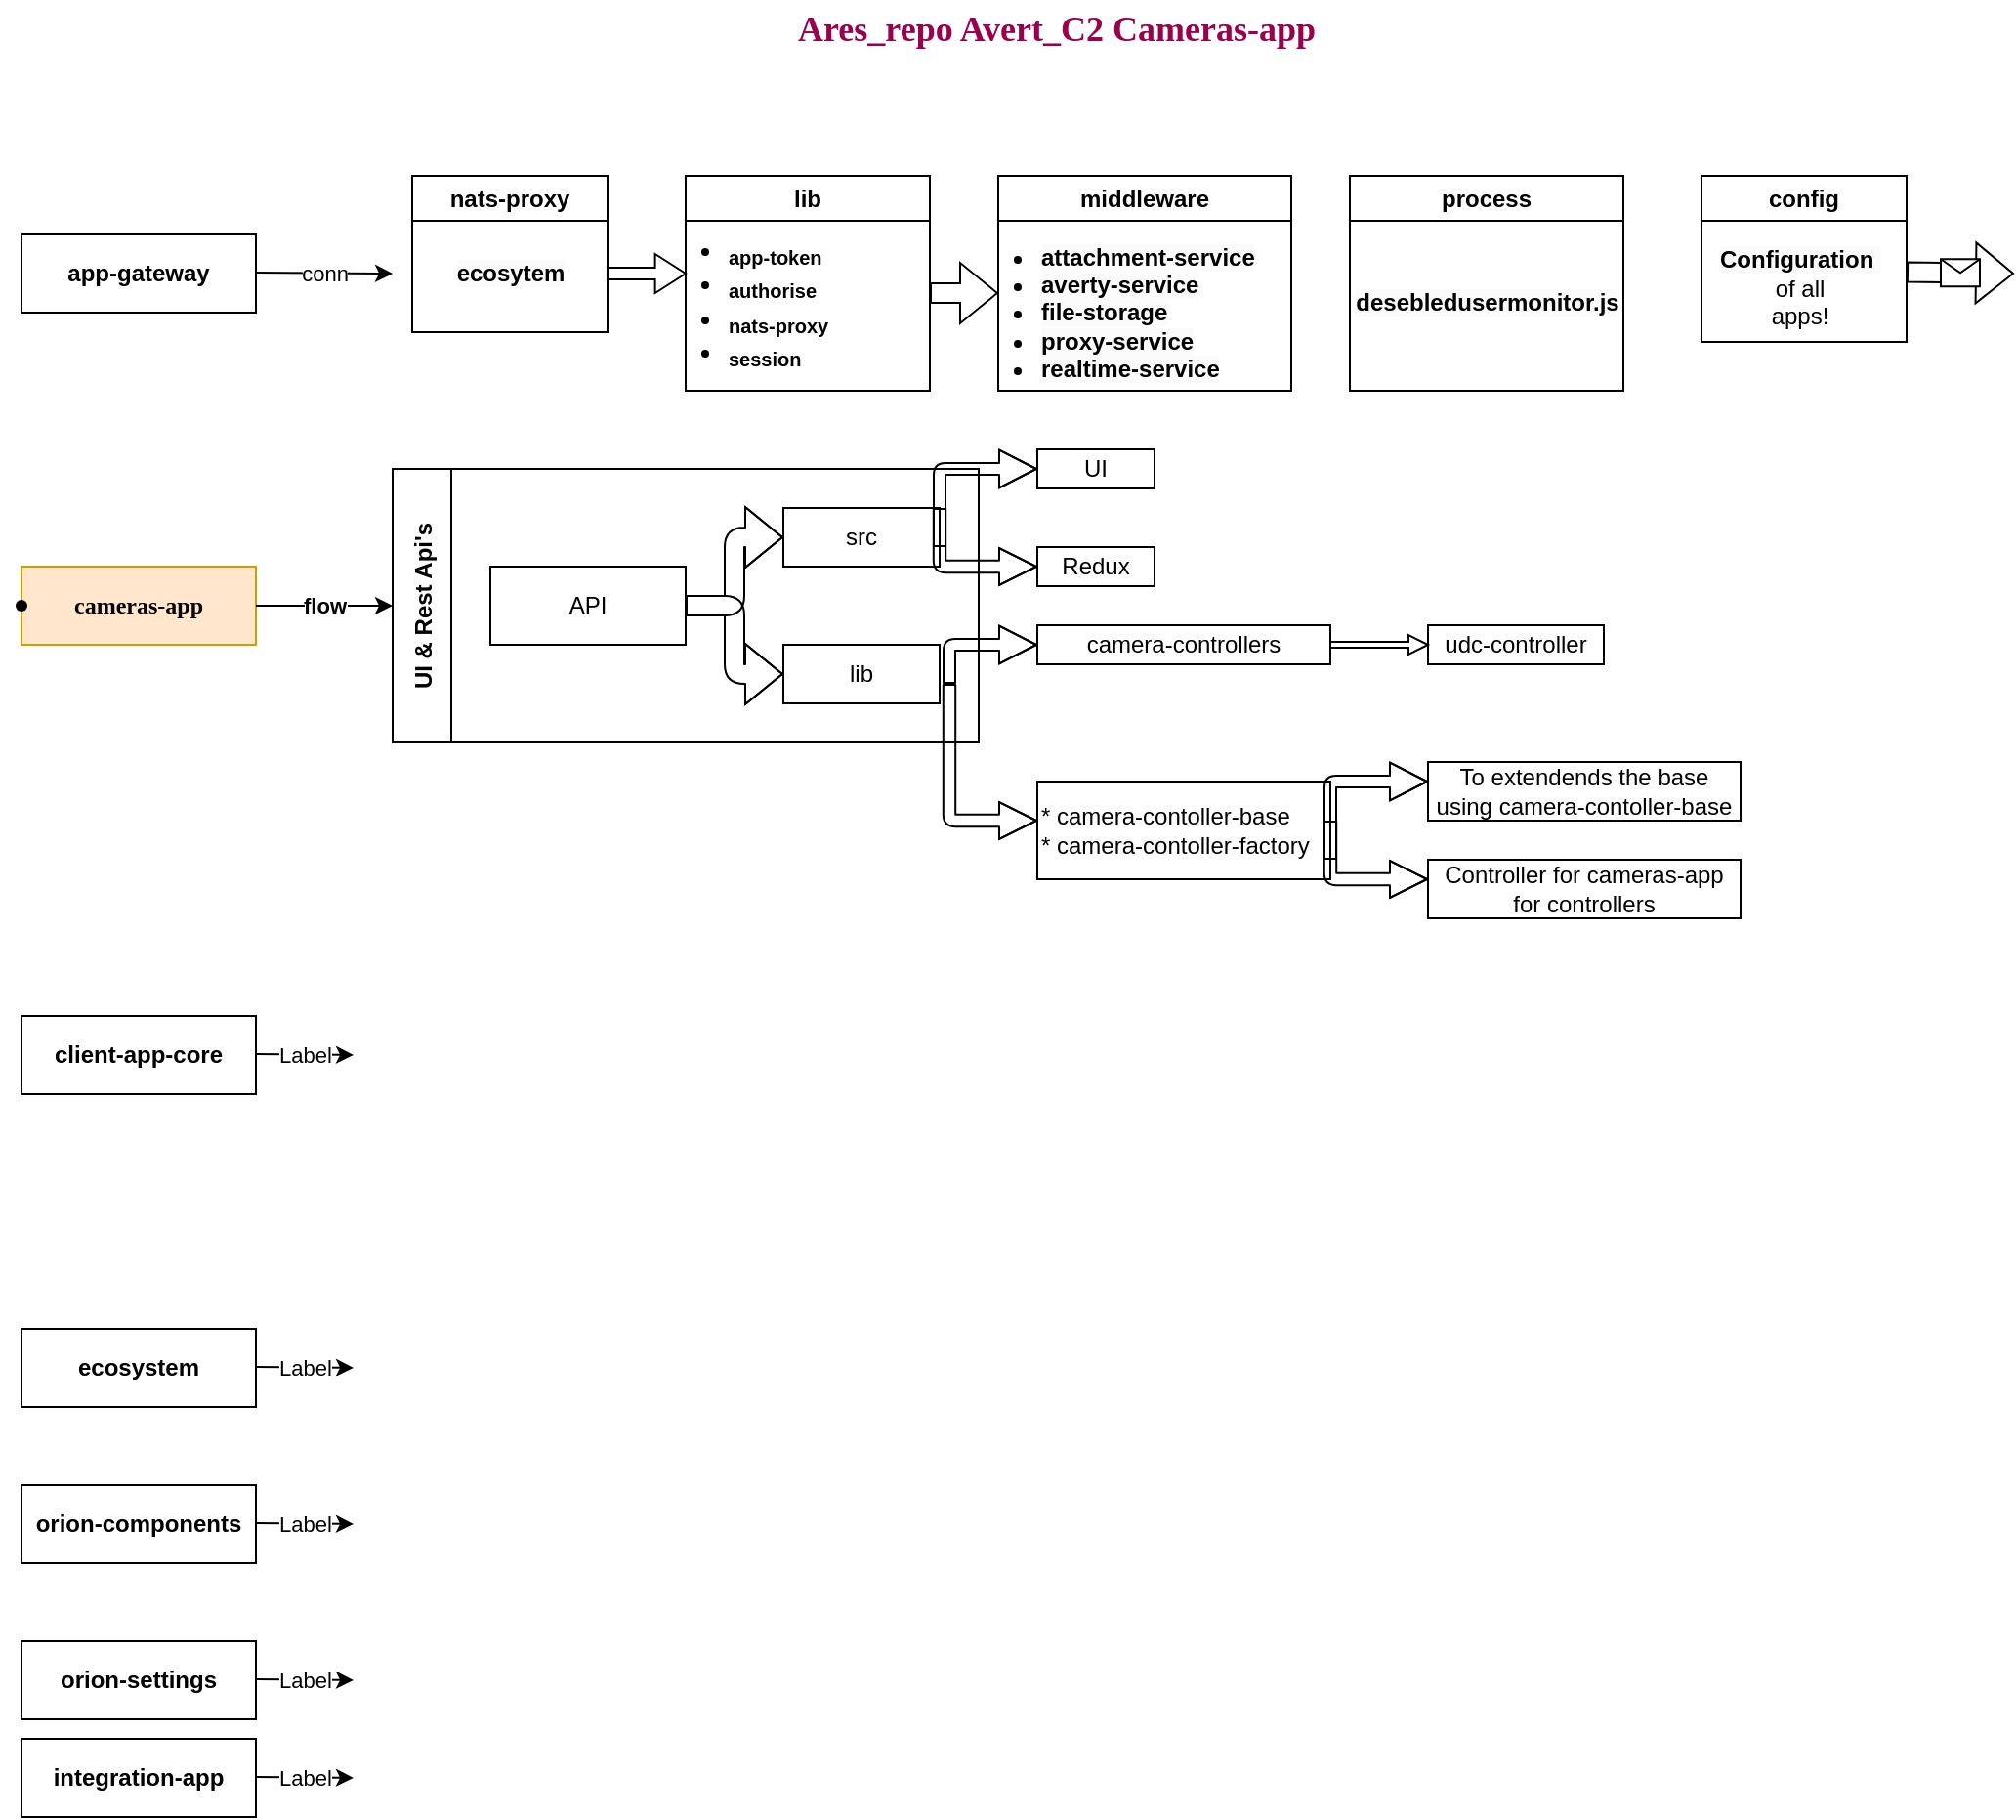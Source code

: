 <mxfile version="22.0.2" type="github">
  <diagram name="Page-1" id="0H7_KJZd_NnK1SKoSxk5">
    <mxGraphModel dx="1120" dy="878" grid="1" gridSize="10" guides="1" tooltips="1" connect="1" arrows="1" fold="1" page="0" pageScale="1" pageWidth="850" pageHeight="1100" background="none" math="0" shadow="0">
      <root>
        <mxCell id="0" />
        <mxCell id="1" parent="0" />
        <mxCell id="LveDnnUJ1QTB94thMxJI-2" value="&lt;font face=&quot;Lucida Console&quot; color=&quot;#99004d&quot; style=&quot;font-size: 18px;&quot;&gt;&lt;b style=&quot;&quot;&gt;Ares_repo Avert_C2 Cameras-app&lt;/b&gt;&lt;/font&gt;" style="text;html=1;strokeColor=none;fillColor=none;align=center;verticalAlign=middle;whiteSpace=wrap;rounded=0;" parent="1" vertex="1">
          <mxGeometry x="380" y="-40" width="380" height="30" as="geometry" />
        </mxCell>
        <mxCell id="LveDnnUJ1QTB94thMxJI-16" value="&lt;b&gt;app-gateway&lt;/b&gt;" style="rounded=0;whiteSpace=wrap;html=1;" parent="1" vertex="1">
          <mxGeometry x="40" y="80" width="120" height="40" as="geometry" />
        </mxCell>
        <mxCell id="LveDnnUJ1QTB94thMxJI-19" value="con" style="endArrow=classic;html=1;rounded=0;entryX=0;entryY=0.5;entryDx=0;entryDy=0;" parent="1" edge="1">
          <mxGeometry relative="1" as="geometry">
            <mxPoint x="160" y="99.44" as="sourcePoint" />
            <mxPoint x="230" y="100.0" as="targetPoint" />
          </mxGeometry>
        </mxCell>
        <mxCell id="LveDnnUJ1QTB94thMxJI-20" value="conn" style="edgeLabel;resizable=0;html=1;align=center;verticalAlign=middle;" parent="LveDnnUJ1QTB94thMxJI-19" connectable="0" vertex="1">
          <mxGeometry relative="1" as="geometry" />
        </mxCell>
        <mxCell id="LveDnnUJ1QTB94thMxJI-21" value="&lt;b&gt;client-app-core&lt;/b&gt;" style="rounded=0;whiteSpace=wrap;html=1;" parent="1" vertex="1">
          <mxGeometry x="40" y="480" width="120" height="40" as="geometry" />
        </mxCell>
        <mxCell id="LveDnnUJ1QTB94thMxJI-22" value="" style="endArrow=classic;html=1;rounded=0;" parent="1" edge="1">
          <mxGeometry relative="1" as="geometry">
            <mxPoint x="160" y="499.44" as="sourcePoint" />
            <mxPoint x="210" y="500" as="targetPoint" />
          </mxGeometry>
        </mxCell>
        <mxCell id="LveDnnUJ1QTB94thMxJI-23" value="Label" style="edgeLabel;resizable=0;html=1;align=center;verticalAlign=middle;" parent="LveDnnUJ1QTB94thMxJI-22" connectable="0" vertex="1">
          <mxGeometry relative="1" as="geometry" />
        </mxCell>
        <mxCell id="LveDnnUJ1QTB94thMxJI-24" value="&lt;b&gt;ecosystem&lt;/b&gt;" style="rounded=0;whiteSpace=wrap;html=1;" parent="1" vertex="1">
          <mxGeometry x="40" y="640" width="120" height="40" as="geometry" />
        </mxCell>
        <mxCell id="LveDnnUJ1QTB94thMxJI-25" value="" style="endArrow=classic;html=1;rounded=0;" parent="1" edge="1">
          <mxGeometry relative="1" as="geometry">
            <mxPoint x="160" y="659.44" as="sourcePoint" />
            <mxPoint x="210" y="660" as="targetPoint" />
          </mxGeometry>
        </mxCell>
        <mxCell id="LveDnnUJ1QTB94thMxJI-26" value="Label" style="edgeLabel;resizable=0;html=1;align=center;verticalAlign=middle;" parent="LveDnnUJ1QTB94thMxJI-25" connectable="0" vertex="1">
          <mxGeometry relative="1" as="geometry" />
        </mxCell>
        <mxCell id="LveDnnUJ1QTB94thMxJI-27" value="&lt;b&gt;&lt;font face=&quot;Lucida Console&quot;&gt;cameras-app&lt;/font&gt;&lt;/b&gt;" style="rounded=0;whiteSpace=wrap;html=1;fillColor=#ffe6cc;strokeColor=#d79b00;" parent="1" vertex="1">
          <mxGeometry x="40" y="250" width="120" height="40" as="geometry" />
        </mxCell>
        <mxCell id="LveDnnUJ1QTB94thMxJI-30" value="&lt;b&gt;orion-components&lt;/b&gt;" style="rounded=0;whiteSpace=wrap;html=1;" parent="1" vertex="1">
          <mxGeometry x="40" y="720" width="120" height="40" as="geometry" />
        </mxCell>
        <mxCell id="LveDnnUJ1QTB94thMxJI-31" value="" style="endArrow=classic;html=1;rounded=0;" parent="1" edge="1">
          <mxGeometry relative="1" as="geometry">
            <mxPoint x="160" y="739.44" as="sourcePoint" />
            <mxPoint x="210" y="740" as="targetPoint" />
          </mxGeometry>
        </mxCell>
        <mxCell id="LveDnnUJ1QTB94thMxJI-32" value="Label" style="edgeLabel;resizable=0;html=1;align=center;verticalAlign=middle;" parent="LveDnnUJ1QTB94thMxJI-31" connectable="0" vertex="1">
          <mxGeometry relative="1" as="geometry" />
        </mxCell>
        <mxCell id="LveDnnUJ1QTB94thMxJI-33" value="" style="endArrow=classic;html=1;rounded=0;exitX=1;exitY=0.5;exitDx=0;exitDy=0;" parent="1" source="LveDnnUJ1QTB94thMxJI-27" edge="1">
          <mxGeometry relative="1" as="geometry">
            <mxPoint x="170" y="199.44" as="sourcePoint" />
            <mxPoint x="230" y="270" as="targetPoint" />
          </mxGeometry>
        </mxCell>
        <mxCell id="LveDnnUJ1QTB94thMxJI-34" value="&lt;b&gt;flow&lt;/b&gt;" style="edgeLabel;resizable=0;html=1;align=center;verticalAlign=middle;" parent="LveDnnUJ1QTB94thMxJI-33" connectable="0" vertex="1">
          <mxGeometry relative="1" as="geometry" />
        </mxCell>
        <mxCell id="LveDnnUJ1QTB94thMxJI-37" value="&lt;b&gt;orion-settings&lt;/b&gt;" style="rounded=0;whiteSpace=wrap;html=1;" parent="1" vertex="1">
          <mxGeometry x="40" y="800" width="120" height="40" as="geometry" />
        </mxCell>
        <mxCell id="LveDnnUJ1QTB94thMxJI-38" value="" style="endArrow=classic;html=1;rounded=0;" parent="1" edge="1">
          <mxGeometry relative="1" as="geometry">
            <mxPoint x="160" y="819.44" as="sourcePoint" />
            <mxPoint x="210" y="820" as="targetPoint" />
          </mxGeometry>
        </mxCell>
        <mxCell id="LveDnnUJ1QTB94thMxJI-39" value="Label" style="edgeLabel;resizable=0;html=1;align=center;verticalAlign=middle;" parent="LveDnnUJ1QTB94thMxJI-38" connectable="0" vertex="1">
          <mxGeometry relative="1" as="geometry" />
        </mxCell>
        <mxCell id="LveDnnUJ1QTB94thMxJI-40" value="&lt;b&gt;integration-app&lt;/b&gt;" style="rounded=0;whiteSpace=wrap;html=1;" parent="1" vertex="1">
          <mxGeometry x="40" y="850" width="120" height="40" as="geometry" />
        </mxCell>
        <mxCell id="LveDnnUJ1QTB94thMxJI-41" value="" style="endArrow=classic;html=1;rounded=0;" parent="1" edge="1">
          <mxGeometry relative="1" as="geometry">
            <mxPoint x="160" y="869.44" as="sourcePoint" />
            <mxPoint x="210" y="870" as="targetPoint" />
          </mxGeometry>
        </mxCell>
        <mxCell id="LveDnnUJ1QTB94thMxJI-42" value="Label" style="edgeLabel;resizable=0;html=1;align=center;verticalAlign=middle;" parent="LveDnnUJ1QTB94thMxJI-41" connectable="0" vertex="1">
          <mxGeometry relative="1" as="geometry" />
        </mxCell>
        <mxCell id="LveDnnUJ1QTB94thMxJI-44" value="" style="shape=singleArrow;whiteSpace=wrap;html=1;arrowWidth=0.3;arrowSize=0.392;" parent="1" vertex="1">
          <mxGeometry x="340" y="90" width="40" height="20" as="geometry" />
        </mxCell>
        <mxCell id="LveDnnUJ1QTB94thMxJI-46" value="nats-proxy" style="swimlane;whiteSpace=wrap;html=1;" parent="1" vertex="1">
          <mxGeometry x="240" y="50" width="100" height="80" as="geometry" />
        </mxCell>
        <mxCell id="LveDnnUJ1QTB94thMxJI-48" value="&lt;span style=&quot;color: rgb(0, 0, 0); font-family: Helvetica; font-size: 12px; font-style: normal; font-variant-ligatures: normal; font-variant-caps: normal; letter-spacing: normal; orphans: 2; text-align: center; text-indent: 0px; text-transform: none; widows: 2; word-spacing: 0px; -webkit-text-stroke-width: 0px; background-color: rgb(251, 251, 251); text-decoration-thickness: initial; text-decoration-style: initial; text-decoration-color: initial; float: none; display: inline !important;&quot;&gt;&lt;b&gt;ecosytem&lt;/b&gt;&lt;/span&gt;" style="text;html=1;align=center;verticalAlign=middle;resizable=0;points=[];autosize=1;strokeColor=none;fillColor=none;" parent="LveDnnUJ1QTB94thMxJI-46" vertex="1">
          <mxGeometry x="10" y="35" width="80" height="30" as="geometry" />
        </mxCell>
        <mxCell id="LveDnnUJ1QTB94thMxJI-49" value="lib" style="swimlane;whiteSpace=wrap;html=1;" parent="1" vertex="1">
          <mxGeometry x="380" y="50" width="125" height="110" as="geometry" />
        </mxCell>
        <mxCell id="LveDnnUJ1QTB94thMxJI-50" value="&lt;ul&gt;&lt;li&gt;&lt;b&gt;&lt;sub&gt;app-token&lt;/sub&gt;&lt;/b&gt;&lt;/li&gt;&lt;li&gt;&lt;b&gt;&lt;sub&gt;authorise&lt;/sub&gt;&lt;/b&gt;&lt;/li&gt;&lt;li&gt;&lt;b&gt;&lt;sub&gt;nats-proxy&lt;/sub&gt;&lt;/b&gt;&lt;/li&gt;&lt;li&gt;&lt;b&gt;&lt;sub&gt;session&lt;/sub&gt;&lt;/b&gt;&lt;/li&gt;&lt;/ul&gt;" style="text;html=1;align=left;verticalAlign=middle;resizable=0;points=[];autosize=1;strokeColor=none;fillColor=none;" parent="LveDnnUJ1QTB94thMxJI-49" vertex="1">
          <mxGeometry x="-20" y="10" width="110" height="110" as="geometry" />
        </mxCell>
        <mxCell id="LveDnnUJ1QTB94thMxJI-52" value="middleware" style="swimlane;whiteSpace=wrap;html=1;" parent="1" vertex="1">
          <mxGeometry x="540" y="50" width="150" height="110" as="geometry">
            <mxRectangle x="540" y="50" width="110" height="30" as="alternateBounds" />
          </mxGeometry>
        </mxCell>
        <mxCell id="LveDnnUJ1QTB94thMxJI-53" value="&lt;ul&gt;&lt;li&gt;&lt;span style=&quot;color: rgb(0, 0, 0); font-family: Helvetica; font-size: 12px; font-style: normal; font-variant-ligatures: normal; font-variant-caps: normal; letter-spacing: normal; orphans: 2; text-indent: 0px; text-transform: none; widows: 2; word-spacing: 0px; -webkit-text-stroke-width: 0px; background-color: rgb(251, 251, 251); text-decoration-thickness: initial; text-decoration-style: initial; text-decoration-color: initial; float: none; display: inline !important;&quot;&gt;&lt;b&gt;attachment-service&lt;/b&gt;&lt;/span&gt;&lt;/li&gt;&lt;li&gt;&lt;span style=&quot;color: rgb(0, 0, 0); font-family: Helvetica; font-size: 12px; font-style: normal; font-variant-ligatures: normal; font-variant-caps: normal; letter-spacing: normal; orphans: 2; text-indent: 0px; text-transform: none; widows: 2; word-spacing: 0px; -webkit-text-stroke-width: 0px; background-color: rgb(251, 251, 251); text-decoration-thickness: initial; text-decoration-style: initial; text-decoration-color: initial; float: none; display: inline !important;&quot;&gt;&lt;b&gt;averty-service&lt;/b&gt;&lt;/span&gt;&lt;/li&gt;&lt;li&gt;&lt;span style=&quot;color: rgb(0, 0, 0); font-family: Helvetica; font-size: 12px; font-style: normal; font-variant-ligatures: normal; font-variant-caps: normal; letter-spacing: normal; orphans: 2; text-indent: 0px; text-transform: none; widows: 2; word-spacing: 0px; -webkit-text-stroke-width: 0px; background-color: rgb(251, 251, 251); text-decoration-thickness: initial; text-decoration-style: initial; text-decoration-color: initial; float: none; display: inline !important;&quot;&gt;&lt;b&gt;file-storage&lt;/b&gt;&lt;/span&gt;&lt;/li&gt;&lt;li&gt;&lt;span style=&quot;color: rgb(0, 0, 0); font-family: Helvetica; font-size: 12px; font-style: normal; font-variant-ligatures: normal; font-variant-caps: normal; letter-spacing: normal; orphans: 2; text-indent: 0px; text-transform: none; widows: 2; word-spacing: 0px; -webkit-text-stroke-width: 0px; background-color: rgb(251, 251, 251); text-decoration-thickness: initial; text-decoration-style: initial; text-decoration-color: initial; float: none; display: inline !important;&quot;&gt;&lt;b&gt;proxy-service&lt;/b&gt;&lt;/span&gt;&lt;/li&gt;&lt;li&gt;&lt;span style=&quot;color: rgb(0, 0, 0); font-family: Helvetica; font-size: 12px; font-style: normal; font-variant-ligatures: normal; font-variant-caps: normal; letter-spacing: normal; orphans: 2; text-indent: 0px; text-transform: none; widows: 2; word-spacing: 0px; -webkit-text-stroke-width: 0px; background-color: rgb(251, 251, 251); text-decoration-thickness: initial; text-decoration-style: initial; text-decoration-color: initial; float: none; display: inline !important;&quot;&gt;&lt;b&gt;realtime-service&lt;/b&gt;&lt;/span&gt;&lt;/li&gt;&lt;/ul&gt;" style="text;html=1;align=left;verticalAlign=middle;resizable=0;points=[];autosize=1;strokeColor=none;fillColor=none;" parent="LveDnnUJ1QTB94thMxJI-52" vertex="1">
          <mxGeometry x="-20" y="15" width="170" height="110" as="geometry" />
        </mxCell>
        <mxCell id="LveDnnUJ1QTB94thMxJI-58" value="" style="endArrow=classic;html=1;rounded=0;shape=flexArrow;" parent="LveDnnUJ1QTB94thMxJI-52" edge="1">
          <mxGeometry relative="1" as="geometry">
            <mxPoint x="-35" y="60" as="sourcePoint" />
            <mxPoint y="60" as="targetPoint" />
          </mxGeometry>
        </mxCell>
        <mxCell id="LveDnnUJ1QTB94thMxJI-60" value="process" style="swimlane;whiteSpace=wrap;html=1;" parent="1" vertex="1">
          <mxGeometry x="720" y="50" width="140" height="110" as="geometry" />
        </mxCell>
        <mxCell id="LveDnnUJ1QTB94thMxJI-61" value="&lt;span style=&quot;color: rgb(0, 0, 0); font-family: Helvetica; font-size: 12px; font-style: normal; font-variant-ligatures: normal; font-variant-caps: normal; letter-spacing: normal; orphans: 2; text-align: center; text-indent: 0px; text-transform: none; widows: 2; word-spacing: 0px; -webkit-text-stroke-width: 0px; background-color: rgb(251, 251, 251); text-decoration-thickness: initial; text-decoration-style: initial; text-decoration-color: initial; float: none; display: inline !important;&quot;&gt;&lt;b&gt;desebledusermonitor.js&lt;/b&gt;&lt;/span&gt;" style="text;html=1;align=center;verticalAlign=middle;resizable=0;points=[];autosize=1;strokeColor=none;fillColor=none;" parent="LveDnnUJ1QTB94thMxJI-60" vertex="1">
          <mxGeometry x="-10" y="50" width="160" height="30" as="geometry" />
        </mxCell>
        <mxCell id="LveDnnUJ1QTB94thMxJI-62" value="config" style="swimlane;whiteSpace=wrap;html=1;" parent="1" vertex="1">
          <mxGeometry x="900" y="50" width="105" height="85" as="geometry" />
        </mxCell>
        <mxCell id="LveDnnUJ1QTB94thMxJI-63" value="&lt;span style=&quot;background-color: rgb(251, 251, 251);&quot;&gt;&lt;b&gt;&lt;br&gt;Configuration&amp;nbsp;&lt;br&gt;&lt;/b&gt;&lt;/span&gt;of all&lt;br&gt;apps!" style="text;html=1;align=center;verticalAlign=middle;resizable=0;points=[];autosize=1;strokeColor=none;fillColor=none;" parent="LveDnnUJ1QTB94thMxJI-62" vertex="1">
          <mxGeometry x="-5" y="15" width="110" height="70" as="geometry" />
        </mxCell>
        <mxCell id="LveDnnUJ1QTB94thMxJI-66" value="" style="endArrow=classic;html=1;rounded=0;shape=flexArrow;" parent="1" edge="1">
          <mxGeometry relative="1" as="geometry">
            <mxPoint x="1005" y="99.23" as="sourcePoint" />
            <mxPoint x="1060" y="100" as="targetPoint" />
          </mxGeometry>
        </mxCell>
        <mxCell id="LveDnnUJ1QTB94thMxJI-67" value="" style="shape=message;html=1;outlineConnect=0;" parent="LveDnnUJ1QTB94thMxJI-66" vertex="1">
          <mxGeometry width="20" height="14" relative="1" as="geometry">
            <mxPoint x="-10" y="-7" as="offset" />
          </mxGeometry>
        </mxCell>
        <mxCell id="LveDnnUJ1QTB94thMxJI-73" value="UI &amp; Rest Api&#39;s" style="swimlane;startSize=30;horizontal=0;childLayout=treeLayout;horizontalTree=1;resizable=0;containerType=tree;fontSize=12;direction=east;" parent="1" vertex="1">
          <mxGeometry x="230" y="200" width="300" height="140" as="geometry" />
        </mxCell>
        <mxCell id="LveDnnUJ1QTB94thMxJI-74" value="API" style="whiteSpace=wrap;html=1;" parent="LveDnnUJ1QTB94thMxJI-73" vertex="1">
          <mxGeometry x="50" y="50" width="100" height="40" as="geometry" />
        </mxCell>
        <mxCell id="LveDnnUJ1QTB94thMxJI-75" value="src" style="whiteSpace=wrap;html=1;" parent="LveDnnUJ1QTB94thMxJI-73" vertex="1">
          <mxGeometry x="200" y="20" width="80" height="30" as="geometry" />
        </mxCell>
        <mxCell id="LveDnnUJ1QTB94thMxJI-76" value="" style="edgeStyle=elbowEdgeStyle;elbow=vertical;html=1;rounded=1;curved=0;sourcePerimeterSpacing=0;targetPerimeterSpacing=0;startSize=6;endSize=6;shape=flexArrow;" parent="LveDnnUJ1QTB94thMxJI-73" source="LveDnnUJ1QTB94thMxJI-74" target="LveDnnUJ1QTB94thMxJI-75" edge="1">
          <mxGeometry relative="1" as="geometry" />
        </mxCell>
        <mxCell id="LveDnnUJ1QTB94thMxJI-77" value="lib" style="whiteSpace=wrap;html=1;" parent="LveDnnUJ1QTB94thMxJI-73" vertex="1">
          <mxGeometry x="200" y="90" width="80" height="30" as="geometry" />
        </mxCell>
        <mxCell id="LveDnnUJ1QTB94thMxJI-78" value="" style="edgeStyle=elbowEdgeStyle;elbow=vertical;html=1;rounded=1;curved=0;sourcePerimeterSpacing=0;targetPerimeterSpacing=0;startSize=6;endSize=6;shape=flexArrow;" parent="LveDnnUJ1QTB94thMxJI-73" source="LveDnnUJ1QTB94thMxJI-74" target="LveDnnUJ1QTB94thMxJI-77" edge="1">
          <mxGeometry relative="1" as="geometry" />
        </mxCell>
        <mxCell id="LveDnnUJ1QTB94thMxJI-88" value="Redux" style="whiteSpace=wrap;html=1;" parent="1" vertex="1">
          <mxGeometry x="560" y="240" width="60" height="20" as="geometry" />
        </mxCell>
        <mxCell id="LveDnnUJ1QTB94thMxJI-86" value="UI" style="whiteSpace=wrap;html=1;" parent="1" vertex="1">
          <mxGeometry x="560" y="190" width="60" height="20" as="geometry" />
        </mxCell>
        <mxCell id="LveDnnUJ1QTB94thMxJI-87" value="" style="edgeStyle=elbowEdgeStyle;elbow=vertical;html=1;rounded=1;curved=0;sourcePerimeterSpacing=0;targetPerimeterSpacing=0;startSize=6;endSize=6;shape=flexArrow;endWidth=12.414;width=6;" parent="1" edge="1">
          <mxGeometry relative="1" as="geometry">
            <mxPoint x="510" y="240" as="sourcePoint" />
            <mxPoint x="560" y="200" as="targetPoint" />
            <Array as="points">
              <mxPoint x="560" y="200" />
            </Array>
          </mxGeometry>
        </mxCell>
        <mxCell id="LveDnnUJ1QTB94thMxJI-89" value="" style="edgeStyle=elbowEdgeStyle;elbow=vertical;html=1;rounded=1;curved=0;sourcePerimeterSpacing=0;targetPerimeterSpacing=0;startSize=6;endSize=6;shape=flexArrow;endWidth=11.724;width=6.207;" parent="1" edge="1">
          <mxGeometry relative="1" as="geometry">
            <mxPoint x="510" y="220" as="sourcePoint" />
            <mxPoint x="560" y="250" as="targetPoint" />
            <Array as="points">
              <mxPoint x="640" y="250" />
            </Array>
          </mxGeometry>
        </mxCell>
        <mxCell id="LveDnnUJ1QTB94thMxJI-101" value="&lt;span style=&quot;background-color: initial;&quot;&gt;* camera-contoller-base&lt;/span&gt;&lt;br&gt;&lt;span style=&quot;background-color: initial;&quot;&gt;* camera-contoller-factory&lt;/span&gt;" style="whiteSpace=wrap;html=1;align=left;" parent="1" vertex="1">
          <mxGeometry x="560" y="360" width="150" height="50" as="geometry" />
        </mxCell>
        <mxCell id="LveDnnUJ1QTB94thMxJI-102" value="camera-controllers" style="whiteSpace=wrap;html=1;" parent="1" vertex="1">
          <mxGeometry x="560" y="280" width="150" height="20" as="geometry" />
        </mxCell>
        <mxCell id="LveDnnUJ1QTB94thMxJI-103" value="" style="edgeStyle=elbowEdgeStyle;elbow=vertical;html=1;rounded=1;curved=0;sourcePerimeterSpacing=0;targetPerimeterSpacing=0;startSize=6;endSize=6;shape=flexArrow;endWidth=12.414;width=6;" parent="1" edge="1">
          <mxGeometry relative="1" as="geometry">
            <mxPoint x="515" y="310" as="sourcePoint" />
            <mxPoint x="560" y="290" as="targetPoint" />
            <Array as="points">
              <mxPoint x="565" y="290" />
            </Array>
          </mxGeometry>
        </mxCell>
        <mxCell id="LveDnnUJ1QTB94thMxJI-104" value="" style="edgeStyle=elbowEdgeStyle;elbow=vertical;html=1;rounded=1;curved=0;sourcePerimeterSpacing=0;targetPerimeterSpacing=0;startSize=6;endSize=6;shape=flexArrow;endWidth=11.724;width=6.207;" parent="1" edge="1">
          <mxGeometry relative="1" as="geometry">
            <mxPoint x="515" y="310" as="sourcePoint" />
            <mxPoint x="560" y="380" as="targetPoint" />
            <Array as="points">
              <mxPoint x="645" y="380" />
            </Array>
          </mxGeometry>
        </mxCell>
        <mxCell id="LveDnnUJ1QTB94thMxJI-110" value="udc-controller" style="whiteSpace=wrap;html=1;" parent="1" vertex="1">
          <mxGeometry x="760" y="280" width="90" height="20" as="geometry" />
        </mxCell>
        <mxCell id="LveDnnUJ1QTB94thMxJI-122" value="Controller for cameras-app for controllers" style="whiteSpace=wrap;html=1;" parent="1" vertex="1">
          <mxGeometry x="760" y="400" width="160" height="30" as="geometry" />
        </mxCell>
        <mxCell id="LveDnnUJ1QTB94thMxJI-123" value="To extendends the base&lt;br&gt;using&amp;nbsp;camera-contoller-base" style="whiteSpace=wrap;html=1;" parent="1" vertex="1">
          <mxGeometry x="760" y="350" width="160" height="30" as="geometry" />
        </mxCell>
        <mxCell id="LveDnnUJ1QTB94thMxJI-124" value="" style="edgeStyle=elbowEdgeStyle;elbow=vertical;html=1;rounded=1;curved=0;sourcePerimeterSpacing=0;targetPerimeterSpacing=0;startSize=6;endSize=6;shape=flexArrow;endWidth=12.414;width=6;" parent="1" edge="1">
          <mxGeometry relative="1" as="geometry">
            <mxPoint x="710" y="400" as="sourcePoint" />
            <mxPoint x="760" y="360" as="targetPoint" />
            <Array as="points">
              <mxPoint x="760" y="360" />
            </Array>
          </mxGeometry>
        </mxCell>
        <mxCell id="LveDnnUJ1QTB94thMxJI-125" value="" style="edgeStyle=elbowEdgeStyle;elbow=vertical;html=1;rounded=1;curved=0;sourcePerimeterSpacing=0;targetPerimeterSpacing=0;startSize=6;endSize=6;shape=flexArrow;endWidth=11.724;width=6.207;" parent="1" edge="1">
          <mxGeometry relative="1" as="geometry">
            <mxPoint x="710" y="380" as="sourcePoint" />
            <mxPoint x="760" y="410" as="targetPoint" />
            <Array as="points">
              <mxPoint x="840" y="410" />
            </Array>
          </mxGeometry>
        </mxCell>
        <mxCell id="LveDnnUJ1QTB94thMxJI-126" value="" style="shape=singleArrow;whiteSpace=wrap;html=1;" parent="1" vertex="1">
          <mxGeometry x="710" y="285" width="50" height="10" as="geometry" />
        </mxCell>
        <mxCell id="LveDnnUJ1QTB94thMxJI-131" value="" style="shape=waypoint;sketch=0;size=6;pointerEvents=1;points=[];fillColor=default;resizable=0;rotatable=0;perimeter=centerPerimeter;snapToPoint=1;rounded=0;" parent="1" vertex="1">
          <mxGeometry x="30" y="260" width="20" height="20" as="geometry" />
        </mxCell>
      </root>
    </mxGraphModel>
  </diagram>
</mxfile>
